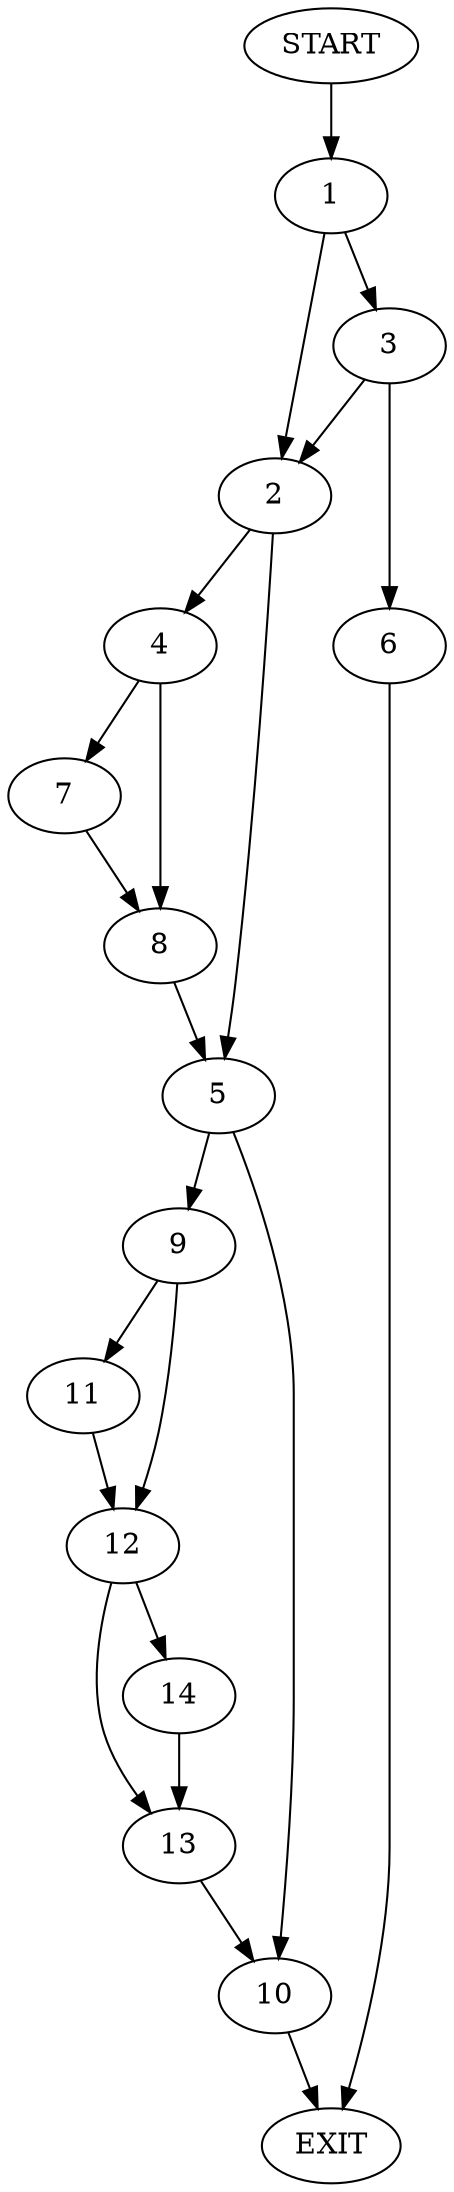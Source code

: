 digraph {
0 [label="START"]
15 [label="EXIT"]
0 -> 1
1 -> 2
1 -> 3
2 -> 4
2 -> 5
3 -> 2
3 -> 6
6 -> 15
4 -> 7
4 -> 8
5 -> 9
5 -> 10
7 -> 8
8 -> 5
10 -> 15
9 -> 11
9 -> 12
12 -> 13
12 -> 14
11 -> 12
13 -> 10
14 -> 13
}
